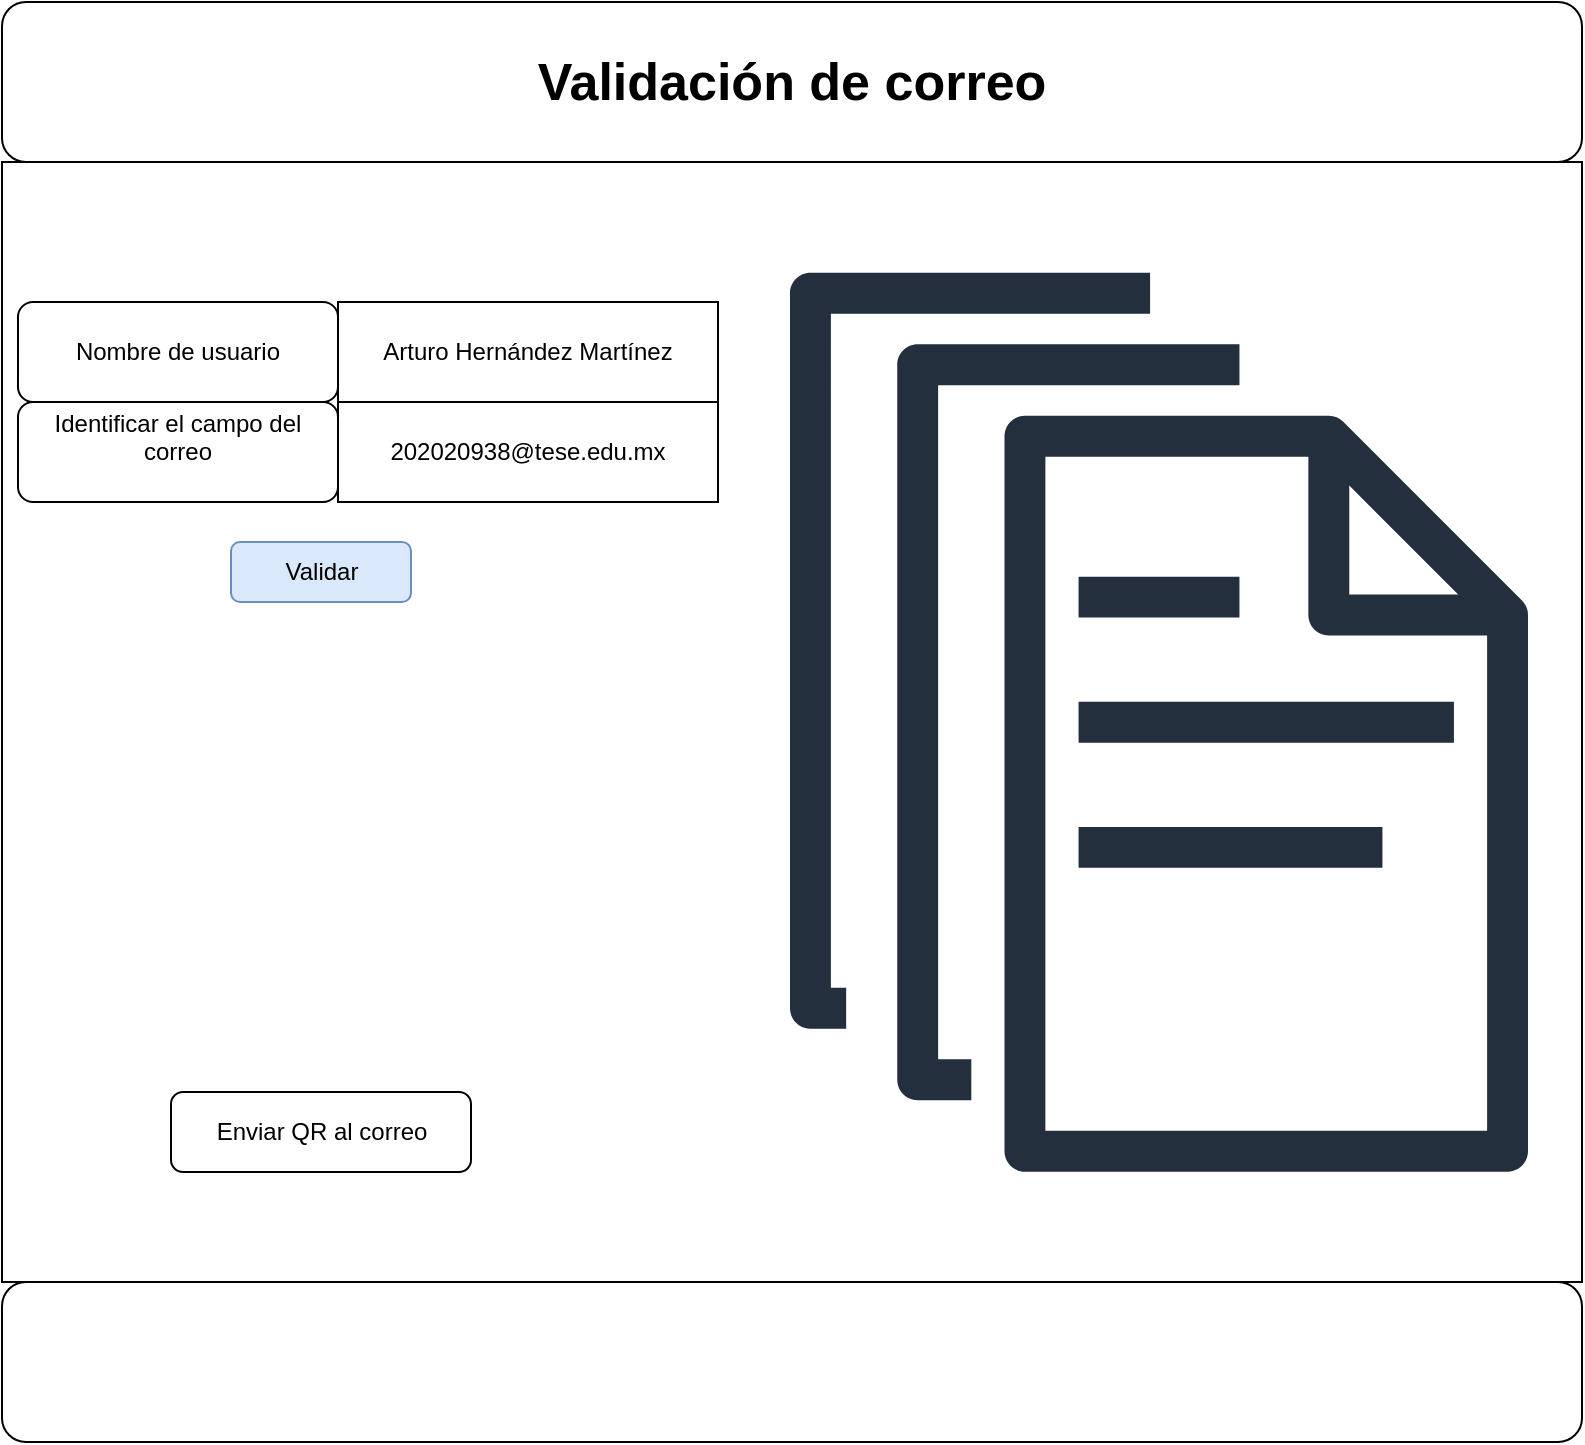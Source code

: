 <mxfile version="24.2.8" type="github">
  <diagram name="Página-1" id="0PtSeG_YwJprzOCxYD6w">
    <mxGraphModel dx="879" dy="506" grid="1" gridSize="10" guides="1" tooltips="1" connect="1" arrows="1" fold="1" page="1" pageScale="1" pageWidth="827" pageHeight="1169" math="0" shadow="0">
      <root>
        <mxCell id="0" />
        <mxCell id="1" parent="0" />
        <mxCell id="Uuac68rM5XQ0D7hDTKSA-1" value="&lt;h1&gt;&lt;font style=&quot;font-size: 26px;&quot;&gt;Validación de correo&lt;/font&gt;&lt;/h1&gt;" style="rounded=1;whiteSpace=wrap;html=1;movable=0;resizable=0;rotatable=0;deletable=0;editable=0;locked=1;connectable=0;" parent="1" vertex="1">
          <mxGeometry x="20" width="790" height="80" as="geometry" />
        </mxCell>
        <mxCell id="Uuac68rM5XQ0D7hDTKSA-2" value="" style="rounded=0;whiteSpace=wrap;html=1;movable=0;resizable=0;rotatable=0;deletable=0;editable=0;locked=1;connectable=0;" parent="1" vertex="1">
          <mxGeometry x="20" y="80" width="790" height="560" as="geometry" />
        </mxCell>
        <mxCell id="Uuac68rM5XQ0D7hDTKSA-3" value="" style="rounded=1;whiteSpace=wrap;html=1;movable=0;resizable=0;rotatable=0;deletable=0;editable=0;locked=1;connectable=0;" parent="1" vertex="1">
          <mxGeometry x="20" y="640" width="790" height="80" as="geometry" />
        </mxCell>
        <mxCell id="Uuac68rM5XQ0D7hDTKSA-6" value="&lt;div&gt;Nombre de usuario&lt;/div&gt;" style="rounded=1;whiteSpace=wrap;html=1;align=center;" parent="1" vertex="1">
          <mxGeometry x="28" y="150" width="160" height="50" as="geometry" />
        </mxCell>
        <mxCell id="Uuac68rM5XQ0D7hDTKSA-7" value="Arturo Hernández Martínez" style="rounded=0;whiteSpace=wrap;html=1;" parent="1" vertex="1">
          <mxGeometry x="188" y="150" width="190" height="50" as="geometry" />
        </mxCell>
        <mxCell id="Uuac68rM5XQ0D7hDTKSA-10" value="" style="sketch=0;outlineConnect=0;fontColor=#232F3E;gradientColor=none;fillColor=#232F3D;strokeColor=none;dashed=0;verticalLabelPosition=bottom;verticalAlign=top;align=center;html=1;fontSize=12;fontStyle=0;aspect=fixed;pointerEvents=1;shape=mxgraph.aws4.documents;" parent="1" vertex="1">
          <mxGeometry x="414" y="135.27" width="369" height="449.73" as="geometry" />
        </mxCell>
        <mxCell id="Uuac68rM5XQ0D7hDTKSA-12" value="" style="shape=image;html=1;verticalAlign=top;verticalLabelPosition=bottom;labelBackgroundColor=#ffffff;imageAspect=0;aspect=fixed;image=https://cdn1.iconfinder.com/data/icons/iconoir-vol-3/24/qr-code-128.png" parent="1" vertex="1">
          <mxGeometry x="80" y="320" width="199" height="199" as="geometry" />
        </mxCell>
        <mxCell id="Uuac68rM5XQ0D7hDTKSA-13" value="Enviar QR al correo" style="rounded=1;whiteSpace=wrap;html=1;" parent="1" vertex="1">
          <mxGeometry x="104.5" y="545" width="150" height="40" as="geometry" />
        </mxCell>
        <mxCell id="Xdn_olr9tulmdUvkvtBt-1" value="&lt;div&gt;Identificar el campo del correo&lt;/div&gt;&lt;div&gt;&lt;br&gt;&lt;/div&gt;" style="rounded=1;whiteSpace=wrap;html=1;align=center;" vertex="1" parent="1">
          <mxGeometry x="28" y="200" width="160" height="50" as="geometry" />
        </mxCell>
        <mxCell id="Xdn_olr9tulmdUvkvtBt-2" value="202020938@tese.edu.mx" style="rounded=0;whiteSpace=wrap;html=1;" vertex="1" parent="1">
          <mxGeometry x="188" y="200" width="190" height="50" as="geometry" />
        </mxCell>
        <mxCell id="Xdn_olr9tulmdUvkvtBt-3" value="Validar" style="rounded=1;whiteSpace=wrap;html=1;fillColor=#dae8fc;strokeColor=#6c8ebf;" vertex="1" parent="1">
          <mxGeometry x="134.5" y="270" width="90" height="30" as="geometry" />
        </mxCell>
      </root>
    </mxGraphModel>
  </diagram>
</mxfile>

